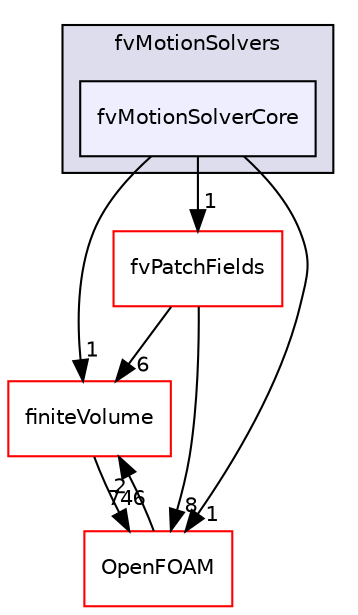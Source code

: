 digraph "src/fvMotionSolver/fvMotionSolvers/fvMotionSolverCore" {
  bgcolor=transparent;
  compound=true
  node [ fontsize="10", fontname="Helvetica"];
  edge [ labelfontsize="10", labelfontname="Helvetica"];
  subgraph clusterdir_a38e3b643eae30d7add43af99171ff5d {
    graph [ bgcolor="#ddddee", pencolor="black", label="fvMotionSolvers" fontname="Helvetica", fontsize="10", URL="dir_a38e3b643eae30d7add43af99171ff5d.html"]
  dir_7b20f18e0d7766bc859203c857d7b1a8 [shape=box, label="fvMotionSolverCore", style="filled", fillcolor="#eeeeff", pencolor="black", URL="dir_7b20f18e0d7766bc859203c857d7b1a8.html"];
  }
  dir_9bd15774b555cf7259a6fa18f99fe99b [shape=box label="finiteVolume" color="red" URL="dir_9bd15774b555cf7259a6fa18f99fe99b.html"];
  dir_e65d1d6aae4da9c5b92ad78bc53acc93 [shape=box label="fvPatchFields" color="red" URL="dir_e65d1d6aae4da9c5b92ad78bc53acc93.html"];
  dir_c5473ff19b20e6ec4dfe5c310b3778a8 [shape=box label="OpenFOAM" color="red" URL="dir_c5473ff19b20e6ec4dfe5c310b3778a8.html"];
  dir_9bd15774b555cf7259a6fa18f99fe99b->dir_c5473ff19b20e6ec4dfe5c310b3778a8 [headlabel="746", labeldistance=1.5 headhref="dir_000896_001896.html"];
  dir_e65d1d6aae4da9c5b92ad78bc53acc93->dir_9bd15774b555cf7259a6fa18f99fe99b [headlabel="6", labeldistance=1.5 headhref="dir_001288_000896.html"];
  dir_e65d1d6aae4da9c5b92ad78bc53acc93->dir_c5473ff19b20e6ec4dfe5c310b3778a8 [headlabel="8", labeldistance=1.5 headhref="dir_001288_001896.html"];
  dir_7b20f18e0d7766bc859203c857d7b1a8->dir_9bd15774b555cf7259a6fa18f99fe99b [headlabel="1", labeldistance=1.5 headhref="dir_001285_000896.html"];
  dir_7b20f18e0d7766bc859203c857d7b1a8->dir_e65d1d6aae4da9c5b92ad78bc53acc93 [headlabel="1", labeldistance=1.5 headhref="dir_001285_001288.html"];
  dir_7b20f18e0d7766bc859203c857d7b1a8->dir_c5473ff19b20e6ec4dfe5c310b3778a8 [headlabel="1", labeldistance=1.5 headhref="dir_001285_001896.html"];
  dir_c5473ff19b20e6ec4dfe5c310b3778a8->dir_9bd15774b555cf7259a6fa18f99fe99b [headlabel="2", labeldistance=1.5 headhref="dir_001896_000896.html"];
}
